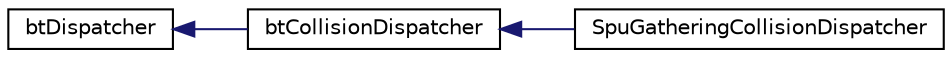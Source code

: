 digraph "Graphical Class Hierarchy"
{
  edge [fontname="Helvetica",fontsize="10",labelfontname="Helvetica",labelfontsize="10"];
  node [fontname="Helvetica",fontsize="10",shape=record];
  rankdir="LR";
  Node1 [label="btDispatcher",height=0.2,width=0.4,color="black", fillcolor="white", style="filled",URL="$classbt_dispatcher.html"];
  Node1 -> Node2 [dir="back",color="midnightblue",fontsize="10",style="solid",fontname="Helvetica"];
  Node2 [label="btCollisionDispatcher",height=0.2,width=0.4,color="black", fillcolor="white", style="filled",URL="$classbt_collision_dispatcher.html"];
  Node2 -> Node3 [dir="back",color="midnightblue",fontsize="10",style="solid",fontname="Helvetica"];
  Node3 [label="SpuGatheringCollisionDispatcher",height=0.2,width=0.4,color="black", fillcolor="white", style="filled",URL="$class_spu_gathering_collision_dispatcher.html"];
}
